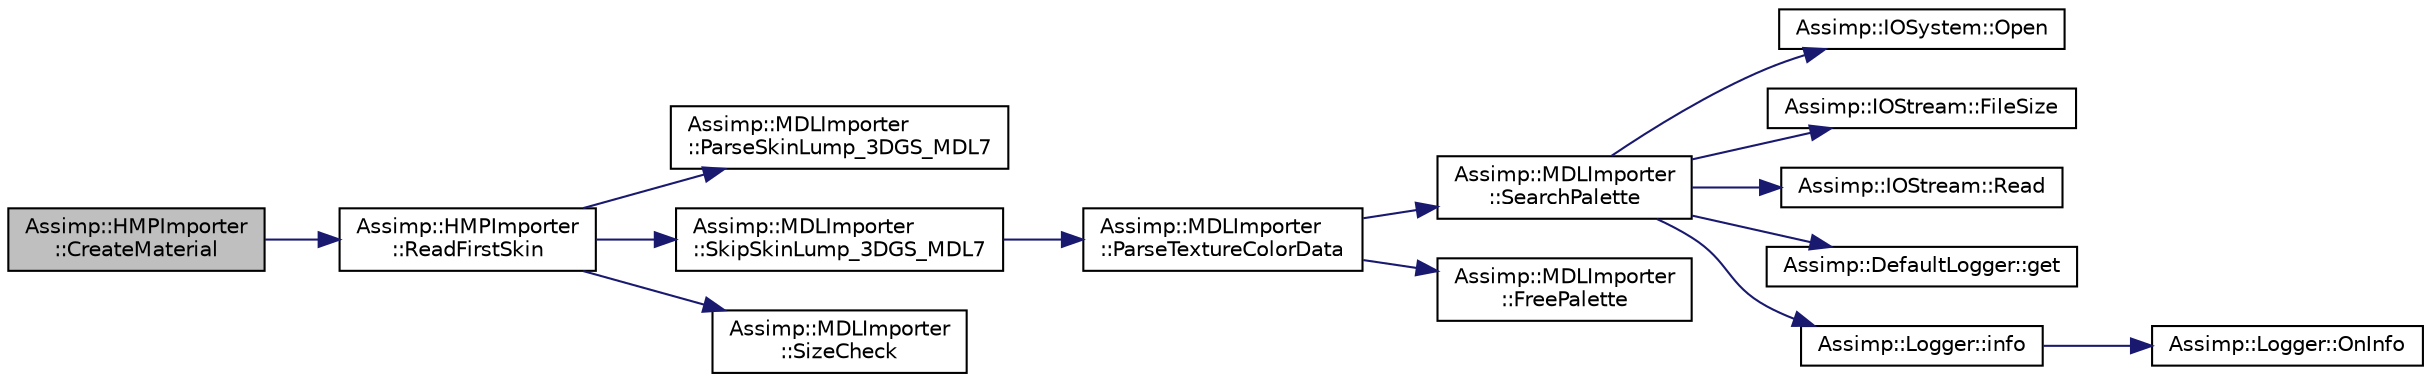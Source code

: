 digraph "Assimp::HMPImporter::CreateMaterial"
{
  edge [fontname="Helvetica",fontsize="10",labelfontname="Helvetica",labelfontsize="10"];
  node [fontname="Helvetica",fontsize="10",shape=record];
  rankdir="LR";
  Node1 [label="Assimp::HMPImporter\l::CreateMaterial",height=0.2,width=0.4,color="black", fillcolor="grey75", style="filled", fontcolor="black"];
  Node1 -> Node2 [color="midnightblue",fontsize="10",style="solid"];
  Node2 [label="Assimp::HMPImporter\l::ReadFirstSkin",height=0.2,width=0.4,color="black", fillcolor="white", style="filled",URL="$class_assimp_1_1_h_m_p_importer.html#a20c1e5069ae0918e20311b1c380c2866"];
  Node2 -> Node3 [color="midnightblue",fontsize="10",style="solid"];
  Node3 [label="Assimp::MDLImporter\l::ParseSkinLump_3DGS_MDL7",height=0.2,width=0.4,color="black", fillcolor="white", style="filled",URL="$class_assimp_1_1_m_d_l_importer.html#a04c62f91a516fe535dfacb1131a69a59"];
  Node2 -> Node4 [color="midnightblue",fontsize="10",style="solid"];
  Node4 [label="Assimp::MDLImporter\l::SkipSkinLump_3DGS_MDL7",height=0.2,width=0.4,color="black", fillcolor="white", style="filled",URL="$class_assimp_1_1_m_d_l_importer.html#abd9b33a2990e6163af32399a45c7c426"];
  Node4 -> Node5 [color="midnightblue",fontsize="10",style="solid"];
  Node5 [label="Assimp::MDLImporter\l::ParseTextureColorData",height=0.2,width=0.4,color="black", fillcolor="white", style="filled",URL="$class_assimp_1_1_m_d_l_importer.html#a29d41f4f7bd504b858b430595a80b708"];
  Node5 -> Node6 [color="midnightblue",fontsize="10",style="solid"];
  Node6 [label="Assimp::MDLImporter\l::SearchPalette",height=0.2,width=0.4,color="black", fillcolor="white", style="filled",URL="$class_assimp_1_1_m_d_l_importer.html#af8088e0602fc58ad5d93e0d7ea7ed45c"];
  Node6 -> Node7 [color="midnightblue",fontsize="10",style="solid"];
  Node7 [label="Assimp::IOSystem::Open",height=0.2,width=0.4,color="black", fillcolor="white", style="filled",URL="$class_assimp_1_1_i_o_system.html#ac512ece3b0701de5682553007a4c0816",tooltip="Open a new file with a given path. "];
  Node6 -> Node8 [color="midnightblue",fontsize="10",style="solid"];
  Node8 [label="Assimp::IOStream::FileSize",height=0.2,width=0.4,color="black", fillcolor="white", style="filled",URL="$class_assimp_1_1_i_o_stream.html#aaa01183d197fb714f28d6c611b6fa058",tooltip="Returns filesize Returns the filesize. "];
  Node6 -> Node9 [color="midnightblue",fontsize="10",style="solid"];
  Node9 [label="Assimp::IOStream::Read",height=0.2,width=0.4,color="black", fillcolor="white", style="filled",URL="$class_assimp_1_1_i_o_stream.html#ae376f641020989d61863b9c6f55c7abf",tooltip="Read from the file. "];
  Node6 -> Node10 [color="midnightblue",fontsize="10",style="solid"];
  Node10 [label="Assimp::DefaultLogger::get",height=0.2,width=0.4,color="black", fillcolor="white", style="filled",URL="$class_assimp_1_1_default_logger.html#a093cac26b06553ac774f84769cb0d691",tooltip="Getter for singleton instance. "];
  Node6 -> Node11 [color="midnightblue",fontsize="10",style="solid"];
  Node11 [label="Assimp::Logger::info",height=0.2,width=0.4,color="black", fillcolor="white", style="filled",URL="$class_assimp_1_1_logger.html#a12b8a125083c47ac0bb6056f00761e52",tooltip="Writes a info message. "];
  Node11 -> Node12 [color="midnightblue",fontsize="10",style="solid"];
  Node12 [label="Assimp::Logger::OnInfo",height=0.2,width=0.4,color="black", fillcolor="white", style="filled",URL="$class_assimp_1_1_logger.html#aba81c4562ff8db83f06c6b62f2eb7983",tooltip="Called as a request to write a specific info message. "];
  Node5 -> Node13 [color="midnightblue",fontsize="10",style="solid"];
  Node13 [label="Assimp::MDLImporter\l::FreePalette",height=0.2,width=0.4,color="black", fillcolor="white", style="filled",URL="$class_assimp_1_1_m_d_l_importer.html#ad89156b5a500b4644777f4e1fcc57ed5"];
  Node2 -> Node14 [color="midnightblue",fontsize="10",style="solid"];
  Node14 [label="Assimp::MDLImporter\l::SizeCheck",height=0.2,width=0.4,color="black", fillcolor="white", style="filled",URL="$class_assimp_1_1_m_d_l_importer.html#a02b131e58eb34cde491791fe32b9be3a"];
}
